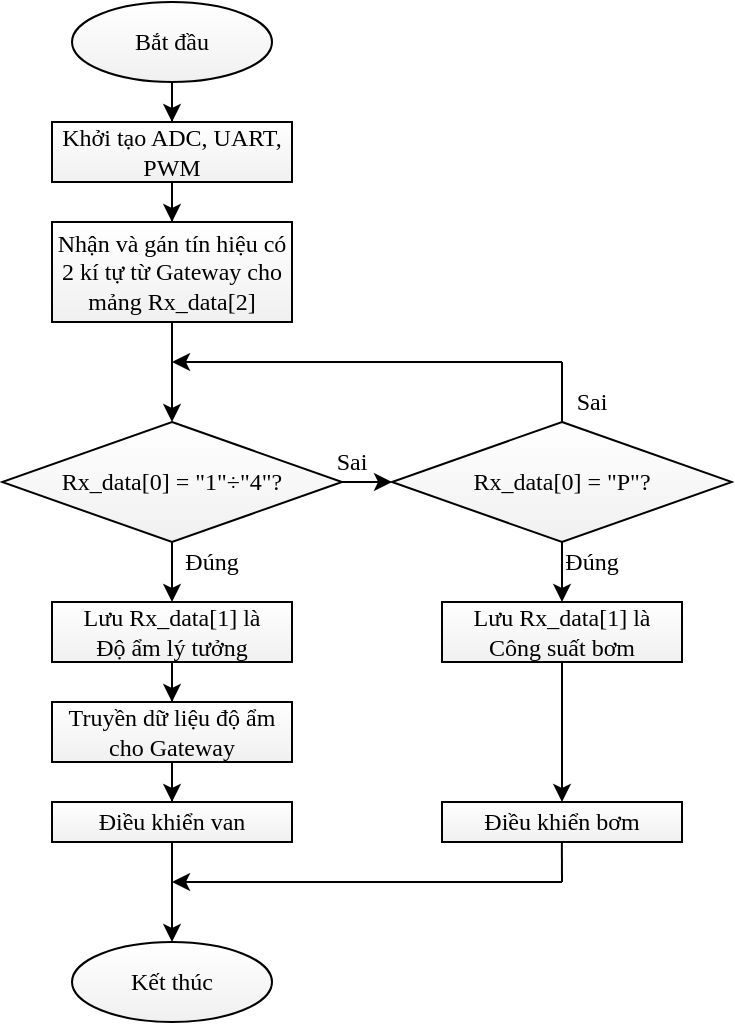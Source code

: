 <mxfile version="14.1.3" type="github">
  <diagram id="g3l9Q5qQpjjXhQ2ud_gX" name="Page-1">
    <mxGraphModel dx="677" dy="252" grid="0" gridSize="10" guides="1" tooltips="1" connect="1" arrows="1" fold="1" page="1" pageScale="1" pageWidth="1169" pageHeight="827" math="0" shadow="0">
      <root>
        <mxCell id="0" />
        <mxCell id="1" parent="0" />
        <mxCell id="P2kNOt0PvAssRr6vCl2o-34" value="" style="edgeStyle=orthogonalEdgeStyle;rounded=0;orthogonalLoop=1;jettySize=auto;html=1;fontFamily=Times New Roman;entryX=0.5;entryY=0;entryDx=0;entryDy=0;" edge="1" parent="1" source="P2kNOt0PvAssRr6vCl2o-23" target="P2kNOt0PvAssRr6vCl2o-24">
          <mxGeometry relative="1" as="geometry" />
        </mxCell>
        <mxCell id="P2kNOt0PvAssRr6vCl2o-23" value="&lt;font face=&quot;Times New Roman&quot;&gt;Bắt đầu&lt;/font&gt;" style="ellipse;whiteSpace=wrap;html=1;gradientColor=#F0F0F0;" vertex="1" parent="1">
          <mxGeometry x="350" y="70" width="100" height="40" as="geometry" />
        </mxCell>
        <mxCell id="P2kNOt0PvAssRr6vCl2o-35" value="" style="edgeStyle=orthogonalEdgeStyle;rounded=0;orthogonalLoop=1;jettySize=auto;html=1;fontFamily=Times New Roman;" edge="1" parent="1" source="P2kNOt0PvAssRr6vCl2o-24" target="P2kNOt0PvAssRr6vCl2o-25">
          <mxGeometry relative="1" as="geometry" />
        </mxCell>
        <mxCell id="P2kNOt0PvAssRr6vCl2o-24" value="Khởi tạo ADC, UART, PWM" style="rounded=0;whiteSpace=wrap;html=1;fontFamily=Times New Roman;gradientColor=#F0F0F0;" vertex="1" parent="1">
          <mxGeometry x="340" y="130" width="120" height="30" as="geometry" />
        </mxCell>
        <mxCell id="P2kNOt0PvAssRr6vCl2o-36" value="" style="edgeStyle=orthogonalEdgeStyle;rounded=0;orthogonalLoop=1;jettySize=auto;html=1;fontFamily=Times New Roman;" edge="1" parent="1" source="P2kNOt0PvAssRr6vCl2o-25" target="P2kNOt0PvAssRr6vCl2o-26">
          <mxGeometry relative="1" as="geometry" />
        </mxCell>
        <mxCell id="P2kNOt0PvAssRr6vCl2o-25" value="Nhận và gán tín hiệu có 2 kí tự từ Gateway cho mảng Rx_data[2]" style="rounded=0;whiteSpace=wrap;html=1;fontFamily=Times New Roman;gradientColor=#F0F0F0;" vertex="1" parent="1">
          <mxGeometry x="340" y="180" width="120" height="50" as="geometry" />
        </mxCell>
        <mxCell id="P2kNOt0PvAssRr6vCl2o-37" value="" style="edgeStyle=orthogonalEdgeStyle;rounded=0;orthogonalLoop=1;jettySize=auto;html=1;fontFamily=Times New Roman;entryX=0.5;entryY=0;entryDx=0;entryDy=0;" edge="1" parent="1" source="P2kNOt0PvAssRr6vCl2o-26" target="P2kNOt0PvAssRr6vCl2o-28">
          <mxGeometry relative="1" as="geometry" />
        </mxCell>
        <mxCell id="P2kNOt0PvAssRr6vCl2o-41" value="" style="edgeStyle=orthogonalEdgeStyle;rounded=0;orthogonalLoop=1;jettySize=auto;html=1;fontFamily=Times New Roman;" edge="1" parent="1" source="P2kNOt0PvAssRr6vCl2o-26" target="P2kNOt0PvAssRr6vCl2o-27">
          <mxGeometry relative="1" as="geometry" />
        </mxCell>
        <mxCell id="P2kNOt0PvAssRr6vCl2o-26" value="Rx_data[0] = &quot;1&quot;÷&quot;4&quot;?" style="rhombus;whiteSpace=wrap;html=1;fontFamily=Times New Roman;gradientColor=#F0F0F0;" vertex="1" parent="1">
          <mxGeometry x="315" y="280" width="170" height="60" as="geometry" />
        </mxCell>
        <mxCell id="P2kNOt0PvAssRr6vCl2o-27" value="Rx_data[0] = &quot;P&quot;?" style="rhombus;whiteSpace=wrap;html=1;fontFamily=Times New Roman;gradientColor=#F0F0F0;" vertex="1" parent="1">
          <mxGeometry x="510" y="280" width="170" height="60" as="geometry" />
        </mxCell>
        <mxCell id="P2kNOt0PvAssRr6vCl2o-38" value="" style="edgeStyle=orthogonalEdgeStyle;rounded=0;orthogonalLoop=1;jettySize=auto;html=1;fontFamily=Times New Roman;entryX=0.5;entryY=0;entryDx=0;entryDy=0;" edge="1" parent="1" source="P2kNOt0PvAssRr6vCl2o-28" target="P2kNOt0PvAssRr6vCl2o-30">
          <mxGeometry relative="1" as="geometry" />
        </mxCell>
        <mxCell id="P2kNOt0PvAssRr6vCl2o-28" value="Lưu Rx_data[1] là&lt;br&gt;Độ ẩm lý tưởng" style="rounded=0;whiteSpace=wrap;html=1;fontFamily=Times New Roman;gradientColor=#F0F0F0;" vertex="1" parent="1">
          <mxGeometry x="340" y="370" width="120" height="30" as="geometry" />
        </mxCell>
        <mxCell id="P2kNOt0PvAssRr6vCl2o-42" value="" style="edgeStyle=orthogonalEdgeStyle;rounded=0;orthogonalLoop=1;jettySize=auto;html=1;fontFamily=Times New Roman;" edge="1" parent="1" source="P2kNOt0PvAssRr6vCl2o-29" target="P2kNOt0PvAssRr6vCl2o-32">
          <mxGeometry relative="1" as="geometry" />
        </mxCell>
        <mxCell id="P2kNOt0PvAssRr6vCl2o-29" value="Lưu Rx_data[1] là&lt;br&gt;Công suất bơm" style="rounded=0;whiteSpace=wrap;html=1;fontFamily=Times New Roman;gradientColor=#F0F0F0;" vertex="1" parent="1">
          <mxGeometry x="535" y="370" width="120" height="30" as="geometry" />
        </mxCell>
        <mxCell id="P2kNOt0PvAssRr6vCl2o-39" value="" style="edgeStyle=orthogonalEdgeStyle;rounded=0;orthogonalLoop=1;jettySize=auto;html=1;fontFamily=Times New Roman;" edge="1" parent="1" source="P2kNOt0PvAssRr6vCl2o-30" target="P2kNOt0PvAssRr6vCl2o-31">
          <mxGeometry relative="1" as="geometry" />
        </mxCell>
        <mxCell id="P2kNOt0PvAssRr6vCl2o-30" value="Truyền dữ liệu độ ẩm cho Gateway" style="rounded=0;whiteSpace=wrap;html=1;fontFamily=Times New Roman;gradientColor=#F0F0F0;" vertex="1" parent="1">
          <mxGeometry x="340" y="420" width="120" height="30" as="geometry" />
        </mxCell>
        <mxCell id="P2kNOt0PvAssRr6vCl2o-40" value="" style="edgeStyle=orthogonalEdgeStyle;rounded=0;orthogonalLoop=1;jettySize=auto;html=1;fontFamily=Times New Roman;" edge="1" parent="1" source="P2kNOt0PvAssRr6vCl2o-31" target="P2kNOt0PvAssRr6vCl2o-33">
          <mxGeometry relative="1" as="geometry" />
        </mxCell>
        <mxCell id="P2kNOt0PvAssRr6vCl2o-31" value="Điều khiển van" style="rounded=0;whiteSpace=wrap;html=1;fontFamily=Times New Roman;gradientColor=#F0F0F0;" vertex="1" parent="1">
          <mxGeometry x="340" y="470" width="120" height="20" as="geometry" />
        </mxCell>
        <mxCell id="P2kNOt0PvAssRr6vCl2o-32" value="Điều khiển bơm" style="rounded=0;whiteSpace=wrap;html=1;fontFamily=Times New Roman;gradientColor=#F0F0F0;" vertex="1" parent="1">
          <mxGeometry x="535" y="470" width="120" height="20" as="geometry" />
        </mxCell>
        <mxCell id="P2kNOt0PvAssRr6vCl2o-33" value="&lt;font face=&quot;Times New Roman&quot;&gt;Kết thúc&lt;/font&gt;" style="ellipse;whiteSpace=wrap;html=1;gradientColor=#F0F0F0;" vertex="1" parent="1">
          <mxGeometry x="350" y="540" width="100" height="40" as="geometry" />
        </mxCell>
        <mxCell id="P2kNOt0PvAssRr6vCl2o-43" value="" style="endArrow=classic;html=1;fontFamily=Times New Roman;exitX=0.5;exitY=1;exitDx=0;exitDy=0;entryX=0.5;entryY=0;entryDx=0;entryDy=0;" edge="1" parent="1" source="P2kNOt0PvAssRr6vCl2o-27" target="P2kNOt0PvAssRr6vCl2o-29">
          <mxGeometry width="50" height="50" relative="1" as="geometry">
            <mxPoint x="580" y="390" as="sourcePoint" />
            <mxPoint x="630" y="340" as="targetPoint" />
          </mxGeometry>
        </mxCell>
        <mxCell id="P2kNOt0PvAssRr6vCl2o-44" value="" style="endArrow=classic;html=1;fontFamily=Times New Roman;" edge="1" parent="1">
          <mxGeometry width="50" height="50" relative="1" as="geometry">
            <mxPoint x="595" y="250" as="sourcePoint" />
            <mxPoint x="400" y="250" as="targetPoint" />
          </mxGeometry>
        </mxCell>
        <mxCell id="P2kNOt0PvAssRr6vCl2o-45" value="" style="endArrow=none;html=1;fontFamily=Times New Roman;exitX=0.5;exitY=0;exitDx=0;exitDy=0;" edge="1" parent="1" source="P2kNOt0PvAssRr6vCl2o-27">
          <mxGeometry width="50" height="50" relative="1" as="geometry">
            <mxPoint x="470" y="300" as="sourcePoint" />
            <mxPoint x="595" y="250" as="targetPoint" />
          </mxGeometry>
        </mxCell>
        <mxCell id="P2kNOt0PvAssRr6vCl2o-46" value="Sai" style="text;html=1;strokeColor=none;fillColor=none;align=center;verticalAlign=middle;whiteSpace=wrap;rounded=0;fontFamily=Times New Roman;" vertex="1" parent="1">
          <mxGeometry x="470" y="290" width="40" height="20" as="geometry" />
        </mxCell>
        <mxCell id="P2kNOt0PvAssRr6vCl2o-47" value="Sai" style="text;html=1;strokeColor=none;fillColor=none;align=center;verticalAlign=middle;whiteSpace=wrap;rounded=0;fontFamily=Times New Roman;" vertex="1" parent="1">
          <mxGeometry x="590" y="260" width="40" height="20" as="geometry" />
        </mxCell>
        <mxCell id="P2kNOt0PvAssRr6vCl2o-48" value="Đúng" style="text;html=1;strokeColor=none;fillColor=none;align=center;verticalAlign=middle;whiteSpace=wrap;rounded=0;fontFamily=Times New Roman;" vertex="1" parent="1">
          <mxGeometry x="590" y="340" width="40" height="20" as="geometry" />
        </mxCell>
        <mxCell id="P2kNOt0PvAssRr6vCl2o-49" value="Đúng" style="text;html=1;strokeColor=none;fillColor=none;align=center;verticalAlign=middle;whiteSpace=wrap;rounded=0;fontFamily=Times New Roman;" vertex="1" parent="1">
          <mxGeometry x="400" y="340" width="40" height="20" as="geometry" />
        </mxCell>
        <mxCell id="P2kNOt0PvAssRr6vCl2o-50" value="" style="endArrow=classic;html=1;fontFamily=Times New Roman;" edge="1" parent="1">
          <mxGeometry width="50" height="50" relative="1" as="geometry">
            <mxPoint x="595" y="510" as="sourcePoint" />
            <mxPoint x="400" y="510" as="targetPoint" />
          </mxGeometry>
        </mxCell>
        <mxCell id="P2kNOt0PvAssRr6vCl2o-51" value="" style="endArrow=none;html=1;fontFamily=Times New Roman;" edge="1" parent="1">
          <mxGeometry width="50" height="50" relative="1" as="geometry">
            <mxPoint x="595" y="510" as="sourcePoint" />
            <mxPoint x="594.92" y="490" as="targetPoint" />
          </mxGeometry>
        </mxCell>
      </root>
    </mxGraphModel>
  </diagram>
</mxfile>
